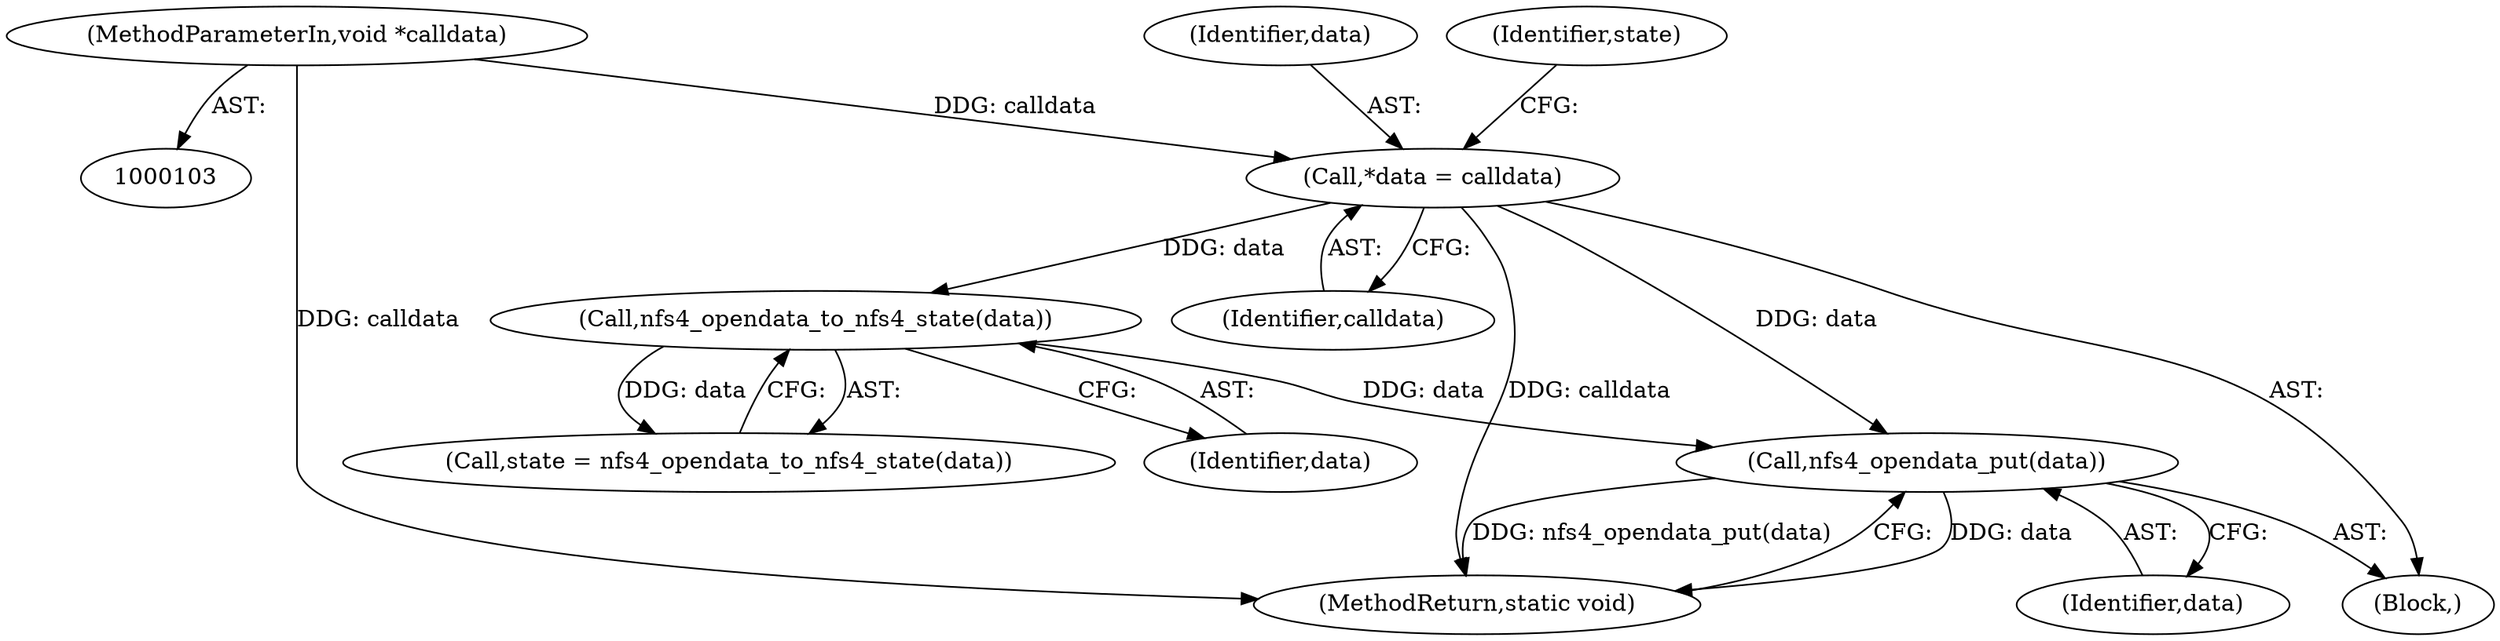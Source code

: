 digraph "0_linux_dc0b027dfadfcb8a5504f7d8052754bf8d501ab9_15@API" {
"1000162" [label="(Call,nfs4_opendata_put(data))"];
"1000107" [label="(Call,*data = calldata)"];
"1000104" [label="(MethodParameterIn,void *calldata)"];
"1000144" [label="(Call,nfs4_opendata_to_nfs4_state(data))"];
"1000145" [label="(Identifier,data)"];
"1000109" [label="(Identifier,calldata)"];
"1000144" [label="(Call,nfs4_opendata_to_nfs4_state(data))"];
"1000112" [label="(Identifier,state)"];
"1000107" [label="(Call,*data = calldata)"];
"1000163" [label="(Identifier,data)"];
"1000164" [label="(MethodReturn,static void)"];
"1000105" [label="(Block,)"];
"1000142" [label="(Call,state = nfs4_opendata_to_nfs4_state(data))"];
"1000108" [label="(Identifier,data)"];
"1000104" [label="(MethodParameterIn,void *calldata)"];
"1000162" [label="(Call,nfs4_opendata_put(data))"];
"1000162" -> "1000105"  [label="AST: "];
"1000162" -> "1000163"  [label="CFG: "];
"1000163" -> "1000162"  [label="AST: "];
"1000164" -> "1000162"  [label="CFG: "];
"1000162" -> "1000164"  [label="DDG: data"];
"1000162" -> "1000164"  [label="DDG: nfs4_opendata_put(data)"];
"1000107" -> "1000162"  [label="DDG: data"];
"1000144" -> "1000162"  [label="DDG: data"];
"1000107" -> "1000105"  [label="AST: "];
"1000107" -> "1000109"  [label="CFG: "];
"1000108" -> "1000107"  [label="AST: "];
"1000109" -> "1000107"  [label="AST: "];
"1000112" -> "1000107"  [label="CFG: "];
"1000107" -> "1000164"  [label="DDG: calldata"];
"1000104" -> "1000107"  [label="DDG: calldata"];
"1000107" -> "1000144"  [label="DDG: data"];
"1000104" -> "1000103"  [label="AST: "];
"1000104" -> "1000164"  [label="DDG: calldata"];
"1000144" -> "1000142"  [label="AST: "];
"1000144" -> "1000145"  [label="CFG: "];
"1000145" -> "1000144"  [label="AST: "];
"1000142" -> "1000144"  [label="CFG: "];
"1000144" -> "1000142"  [label="DDG: data"];
}
